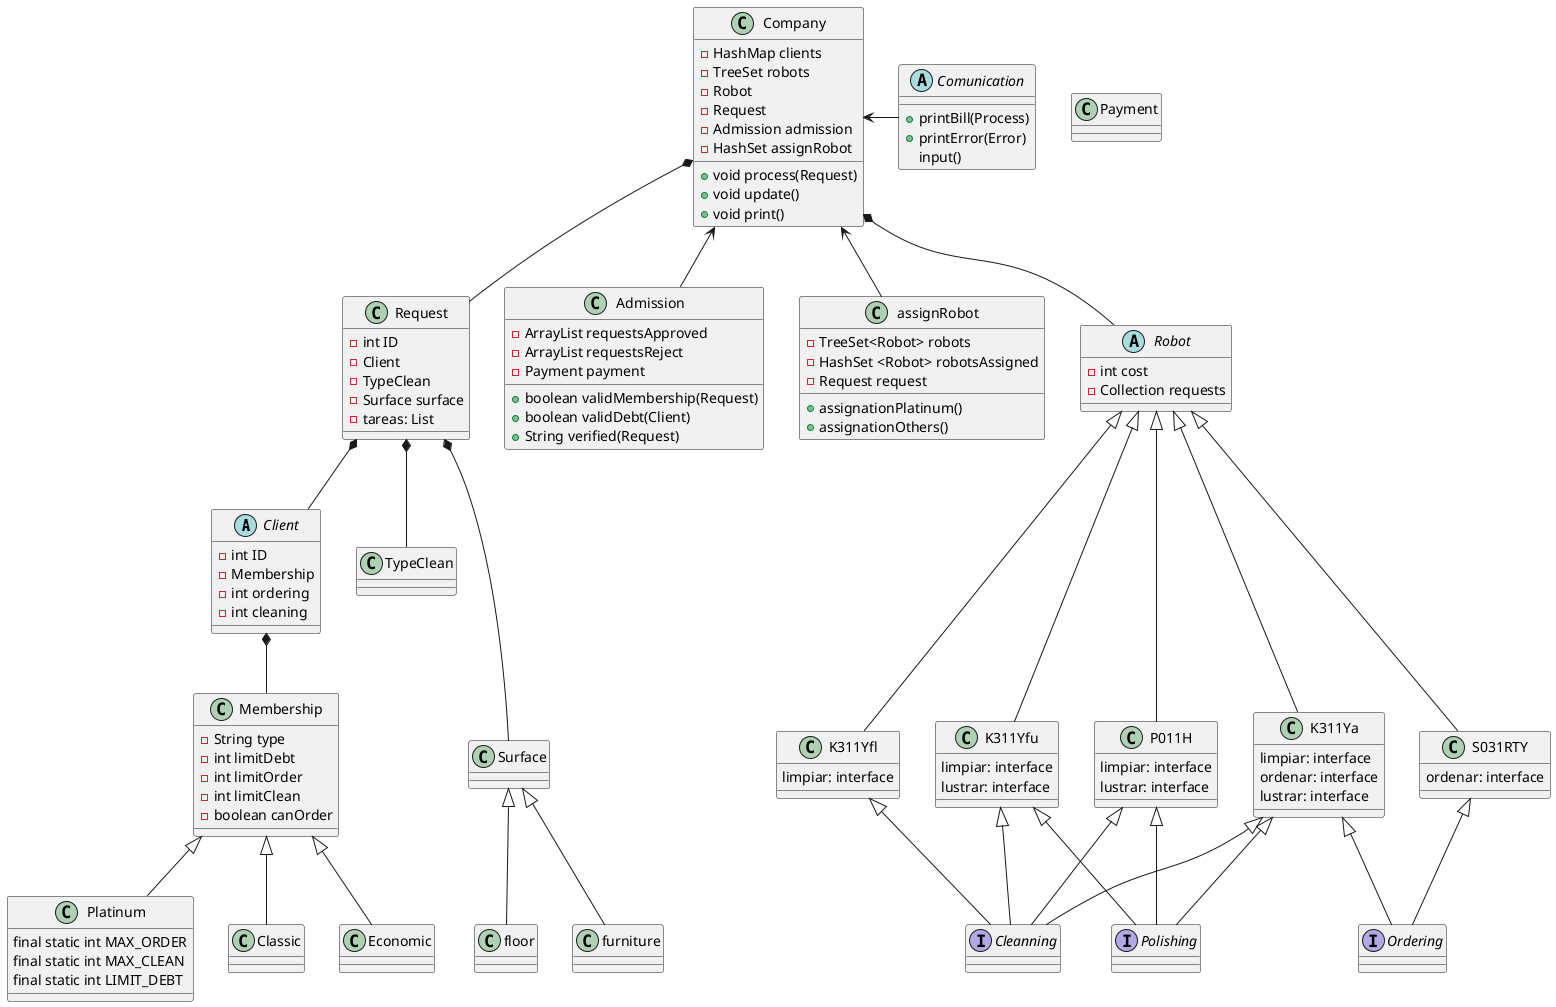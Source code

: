 @startuml
'https://plantuml.com/class-diagram

abstract Client
class Membership
class Platinum
class Classic
class Economic
class Request
class TypeClean
class Surface
class floor
class furniture
class Admission
class Company
class assignRobot
class Payment
abstract class Robot
interface Ordering
interface Cleanning
interface Polishing
class K311Yfl
class K311Yfu
class P011H
class K311Ya
class S031RTY


Client *-- Membership
Membership <|-- Platinum
Membership <|-- Classic
Membership <|-- Economic
Company <-- Admission
Company <-- assignRobot
Company <- Comunication
Company *-- Robot
Company *-- Request
Request *-- Client
Request *-- TypeClean
Request *---Surface
Surface<|-- floor
Surface<|-- furniture
Robot <|--- K311Ya
Robot <|---S031RTY
Robot <|---P011H
Robot <|---K311Yfu
Robot <|--- K311Yfl
K311Yfl <|-- Cleanning
K311Ya <|-- Cleanning
K311Ya <|-- Polishing
K311Ya <|-- Ordering
S031RTY <|-- Ordering
P011H <|-- Polishing
P011H <|-- Cleanning
K311Yfu <|-- Cleanning
K311Yfu <|-- Polishing



abstract Comunication{
+printBill(Process)
+printError(Error)
input()
}

abstract class Robot{
'-String model
'-String surface
'-boolean canOrder
'-boolean canShine
-int cost
-Collection requests

}

class Company{

-HashMap clients
-TreeSet robots
-Robot
-Request
-Admission admission
-HashSet assignRobot

'llama a admission
+void process(Request)
+void update()
+void print()


}

'posible clase
class Admission{
-ArrayList requestsApproved
-ArrayList requestsReject
-Payment payment
'-ArrayList clients

'ej: pedir un ordenamiento cuando no puede
+boolean validMembership(Request)
+boolean validDebt(Client)
+String verified(Request)


}


class assignRobot{
-TreeSet<Robot> robots
-HashSet <Robot> robotsAssigned
-Request request

+assignationPlatinum()
+assignationOthers()


'while Request.tareas != null
    'recorro robots: if(robot instanceOf tarea) --> resultado.add(Robot,tarea)
    'itero a la siguiente tarea
    'si el robot siguiente puede hacer la otra tarea: if(robot instanceOf tarea) --> resultado.add(Robot,tarea) /se va a pisar en el mismo robot la segunda tarea (como es tree no se duplica el robot y asumo que ambas tareas la hace un solo robot. Por ahora solo asigno uno
    'else (robot !instanceOf tarea)- voy al sig robot y así sucesivamente hasta que encuentro otro robot --> resultado.add(Robot,tarea)
    'Aca se va a crear otro nodo de Robot voy a tener dos elementos en resultado: resultado(1): Robot XXX/LIMPIEZA - Robot YYY/ ORDENAM etc.
    'voy a retornar el hashMap resultado y al iterarlo voy a saber que robots asigne
}


class Request{
-int ID
-Client
-TypeClean
-Surface surface
'-String address?
- tareas: List
}

abstract Client{
-int ID
-Membership
-int ordering
-int cleaning
'String address?
}

class Membership{
-String type
-int limitDebt
-int limitOrder
-int limitClean
-boolean canOrder
}

class Platinum{
final static int MAX_ORDER
final static int MAX_CLEAN
final static int LIMIT_DEBT
}

class K311Yfl{
limpiar: interface
}
class K311Yfu{
limpiar: interface
lustrar: interface
}
class P011H{
limpiar: interface
lustrar: interface
}
class S031RTY{
ordenar: interface
}
class K311Ya{
limpiar: interface
ordenar: interface
lustrar: interface
}
@enduml